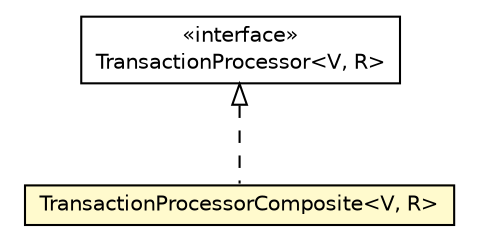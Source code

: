 #!/usr/local/bin/dot
#
# Class diagram 
# Generated by UMLGraph version 5.1 (http://www.umlgraph.org/)
#

digraph G {
	edge [fontname="Helvetica",fontsize=10,labelfontname="Helvetica",labelfontsize=10];
	node [fontname="Helvetica",fontsize=10,shape=plaintext];
	nodesep=0.25;
	ranksep=0.5;
	// org.androidtransfuse.processor.TransactionProcessorComposite<V, R>
	c87048 [label=<<table title="org.androidtransfuse.processor.TransactionProcessorComposite" border="0" cellborder="1" cellspacing="0" cellpadding="2" port="p" bgcolor="lemonChiffon" href="./TransactionProcessorComposite.html">
		<tr><td><table border="0" cellspacing="0" cellpadding="1">
<tr><td align="center" balign="center"> TransactionProcessorComposite&lt;V, R&gt; </td></tr>
		</table></td></tr>
		</table>>, fontname="Helvetica", fontcolor="black", fontsize=10.0];
	// org.androidtransfuse.processor.TransactionProcessor<V, R>
	c87068 [label=<<table title="org.androidtransfuse.processor.TransactionProcessor" border="0" cellborder="1" cellspacing="0" cellpadding="2" port="p" href="./TransactionProcessor.html">
		<tr><td><table border="0" cellspacing="0" cellpadding="1">
<tr><td align="center" balign="center"> &#171;interface&#187; </td></tr>
<tr><td align="center" balign="center"> TransactionProcessor&lt;V, R&gt; </td></tr>
		</table></td></tr>
		</table>>, fontname="Helvetica", fontcolor="black", fontsize=10.0];
	//org.androidtransfuse.processor.TransactionProcessorComposite<V, R> implements org.androidtransfuse.processor.TransactionProcessor<V, R>
	c87068:p -> c87048:p [dir=back,arrowtail=empty,style=dashed];
}

